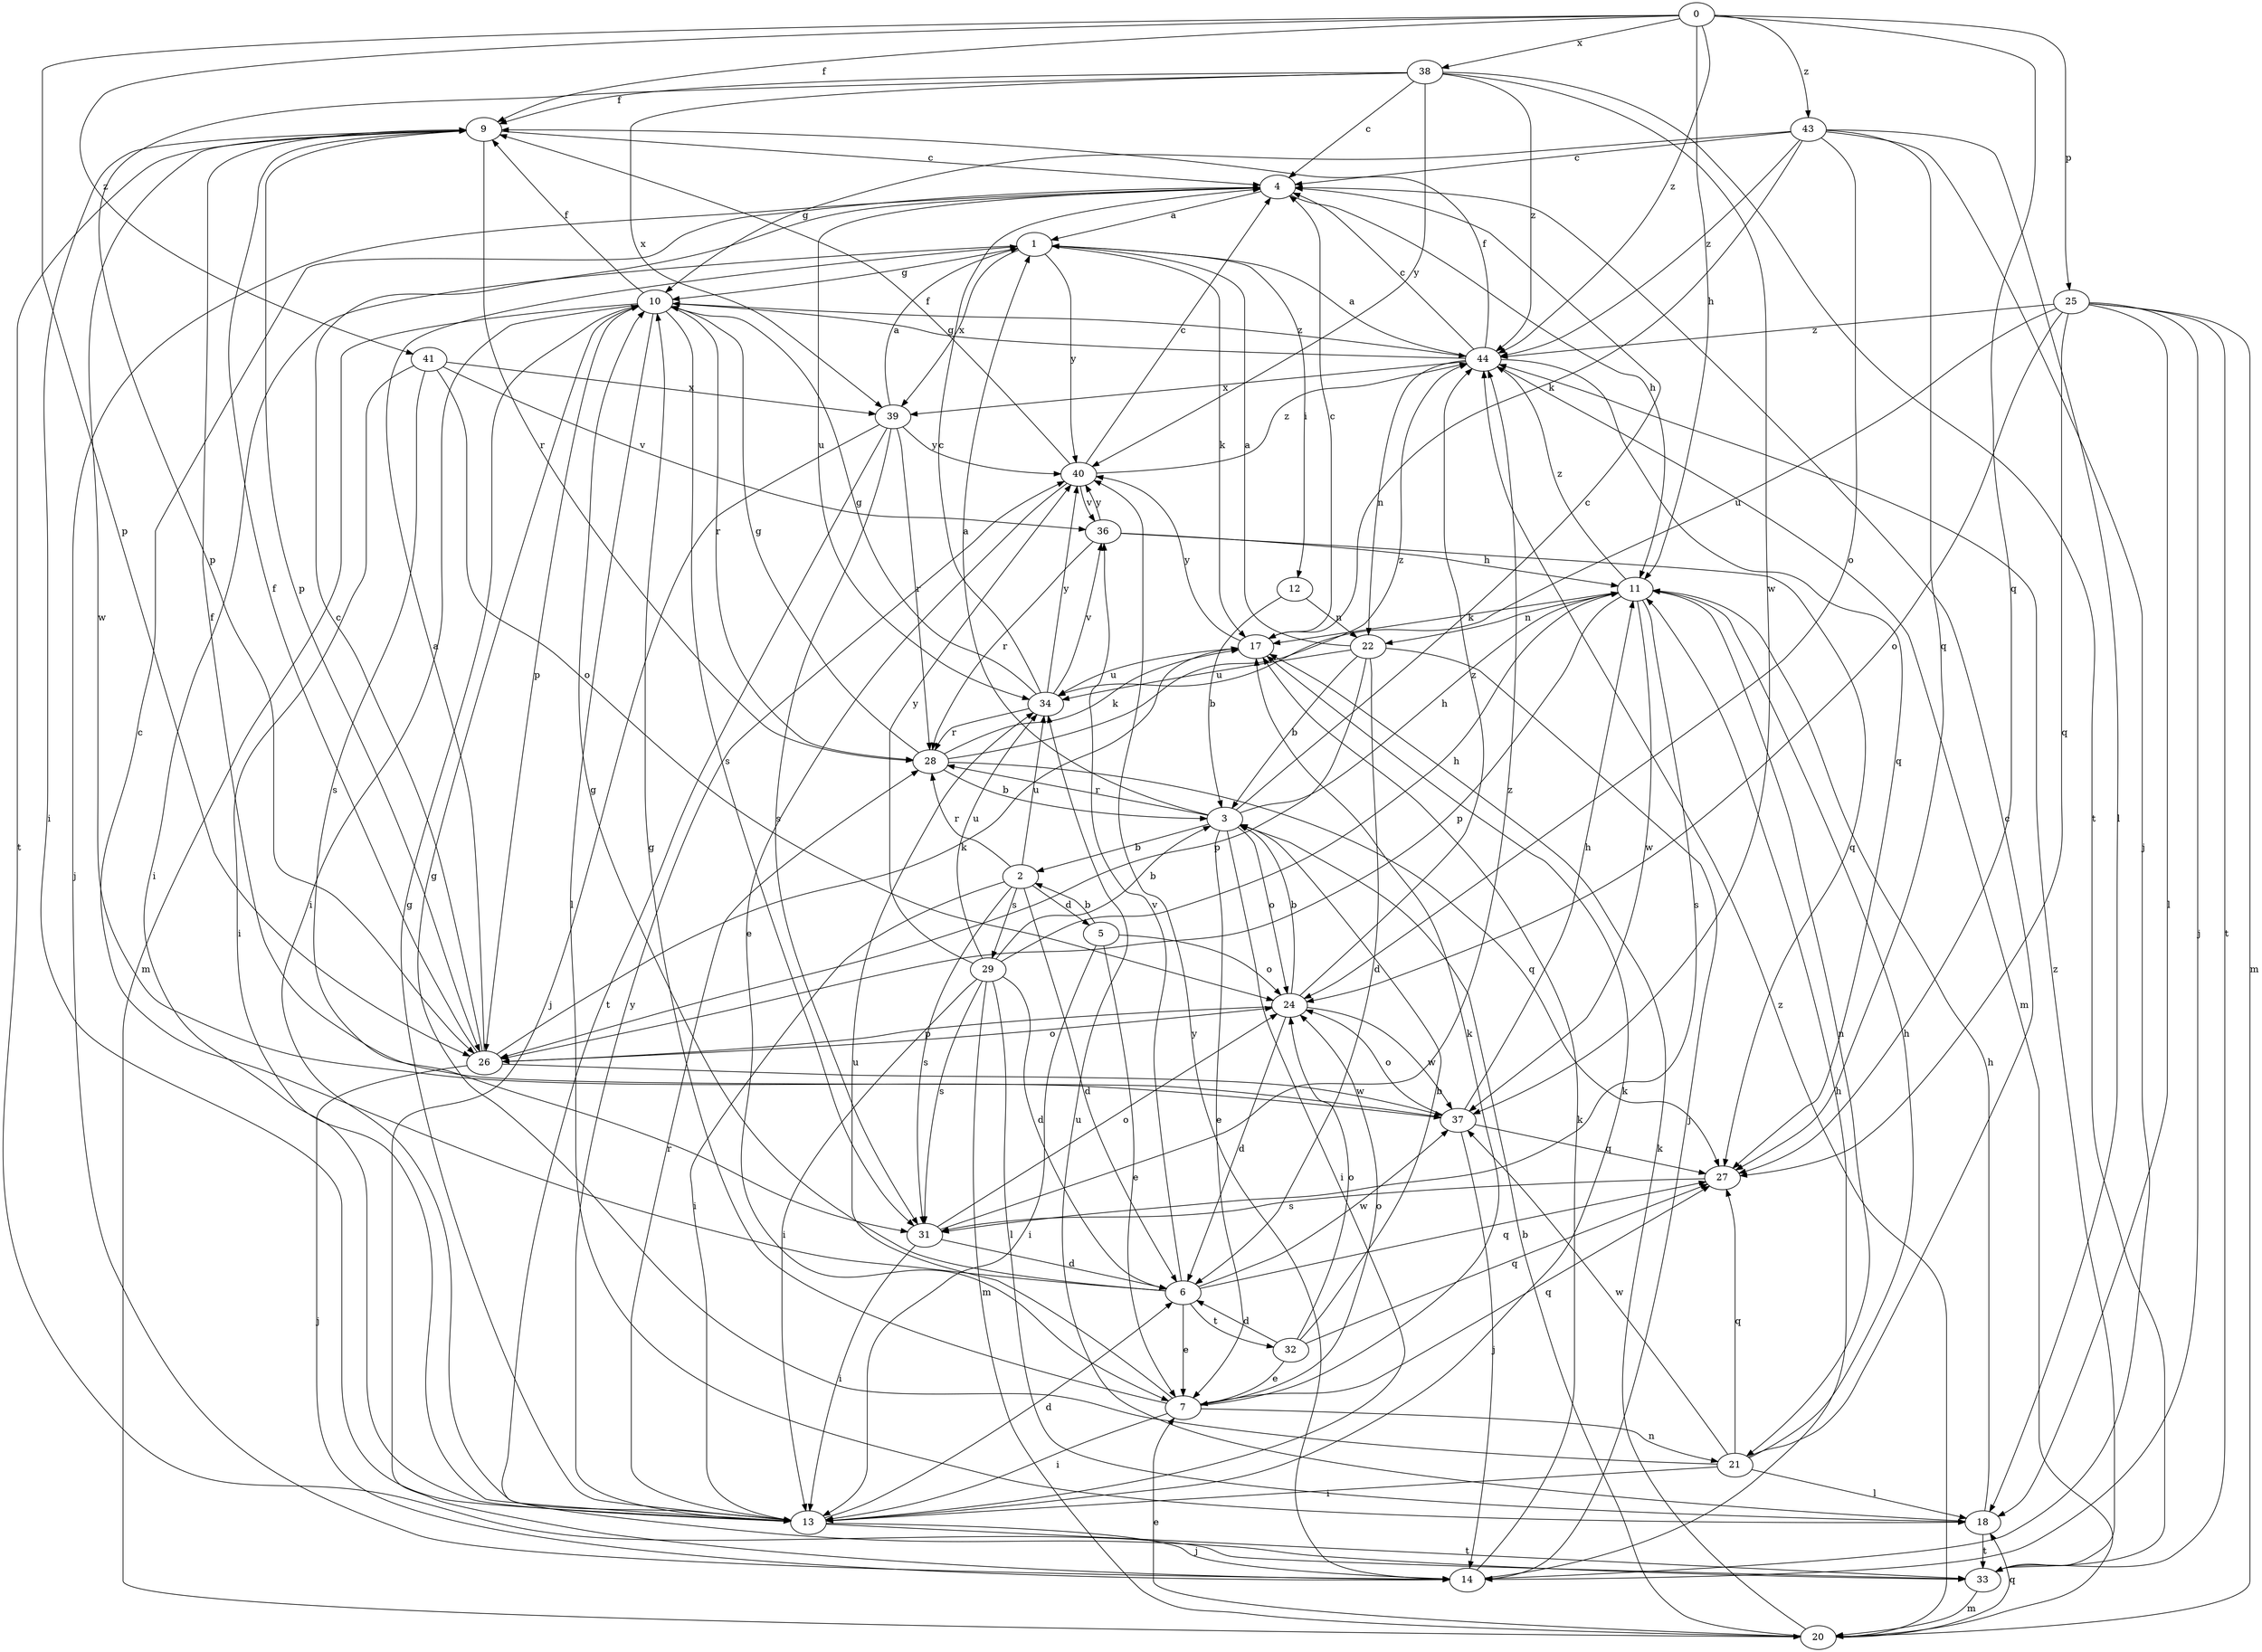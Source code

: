strict digraph  {
0;
1;
2;
3;
4;
5;
6;
7;
9;
10;
11;
12;
13;
14;
17;
18;
20;
21;
22;
24;
25;
26;
27;
28;
29;
31;
32;
33;
34;
36;
37;
38;
39;
40;
41;
43;
44;
0 -> 9  [label=f];
0 -> 11  [label=h];
0 -> 25  [label=p];
0 -> 26  [label=p];
0 -> 27  [label=q];
0 -> 38  [label=x];
0 -> 41  [label=z];
0 -> 43  [label=z];
0 -> 44  [label=z];
1 -> 10  [label=g];
1 -> 12  [label=i];
1 -> 13  [label=i];
1 -> 17  [label=k];
1 -> 39  [label=x];
1 -> 40  [label=y];
2 -> 5  [label=d];
2 -> 6  [label=d];
2 -> 13  [label=i];
2 -> 28  [label=r];
2 -> 29  [label=s];
2 -> 31  [label=s];
2 -> 34  [label=u];
3 -> 1  [label=a];
3 -> 2  [label=b];
3 -> 4  [label=c];
3 -> 7  [label=e];
3 -> 11  [label=h];
3 -> 13  [label=i];
3 -> 24  [label=o];
3 -> 28  [label=r];
4 -> 1  [label=a];
4 -> 11  [label=h];
4 -> 14  [label=j];
4 -> 34  [label=u];
5 -> 2  [label=b];
5 -> 7  [label=e];
5 -> 13  [label=i];
5 -> 24  [label=o];
6 -> 4  [label=c];
6 -> 7  [label=e];
6 -> 10  [label=g];
6 -> 27  [label=q];
6 -> 32  [label=t];
6 -> 36  [label=v];
6 -> 37  [label=w];
7 -> 10  [label=g];
7 -> 13  [label=i];
7 -> 17  [label=k];
7 -> 21  [label=n];
7 -> 24  [label=o];
7 -> 27  [label=q];
7 -> 34  [label=u];
9 -> 4  [label=c];
9 -> 13  [label=i];
9 -> 26  [label=p];
9 -> 28  [label=r];
9 -> 33  [label=t];
9 -> 37  [label=w];
10 -> 9  [label=f];
10 -> 13  [label=i];
10 -> 18  [label=l];
10 -> 20  [label=m];
10 -> 26  [label=p];
10 -> 28  [label=r];
10 -> 31  [label=s];
10 -> 44  [label=z];
11 -> 17  [label=k];
11 -> 21  [label=n];
11 -> 22  [label=n];
11 -> 26  [label=p];
11 -> 31  [label=s];
11 -> 37  [label=w];
11 -> 44  [label=z];
12 -> 3  [label=b];
12 -> 22  [label=n];
13 -> 6  [label=d];
13 -> 10  [label=g];
13 -> 14  [label=j];
13 -> 17  [label=k];
13 -> 28  [label=r];
13 -> 33  [label=t];
13 -> 40  [label=y];
14 -> 11  [label=h];
14 -> 17  [label=k];
14 -> 40  [label=y];
17 -> 4  [label=c];
17 -> 34  [label=u];
17 -> 40  [label=y];
18 -> 11  [label=h];
18 -> 33  [label=t];
18 -> 34  [label=u];
20 -> 3  [label=b];
20 -> 7  [label=e];
20 -> 17  [label=k];
20 -> 44  [label=z];
20 -> 18  [label=q];
21 -> 4  [label=c];
21 -> 10  [label=g];
21 -> 11  [label=h];
21 -> 13  [label=i];
21 -> 18  [label=l];
21 -> 27  [label=q];
21 -> 37  [label=w];
22 -> 1  [label=a];
22 -> 3  [label=b];
22 -> 6  [label=d];
22 -> 14  [label=j];
22 -> 26  [label=p];
22 -> 34  [label=u];
24 -> 3  [label=b];
24 -> 6  [label=d];
24 -> 26  [label=p];
24 -> 37  [label=w];
24 -> 44  [label=z];
25 -> 14  [label=j];
25 -> 18  [label=l];
25 -> 20  [label=m];
25 -> 24  [label=o];
25 -> 27  [label=q];
25 -> 33  [label=t];
25 -> 34  [label=u];
25 -> 44  [label=z];
26 -> 1  [label=a];
26 -> 4  [label=c];
26 -> 9  [label=f];
26 -> 14  [label=j];
26 -> 17  [label=k];
26 -> 24  [label=o];
26 -> 37  [label=w];
27 -> 31  [label=s];
28 -> 3  [label=b];
28 -> 10  [label=g];
28 -> 17  [label=k];
28 -> 27  [label=q];
28 -> 44  [label=z];
29 -> 3  [label=b];
29 -> 6  [label=d];
29 -> 11  [label=h];
29 -> 13  [label=i];
29 -> 18  [label=l];
29 -> 20  [label=m];
29 -> 31  [label=s];
29 -> 34  [label=u];
29 -> 40  [label=y];
31 -> 6  [label=d];
31 -> 13  [label=i];
31 -> 24  [label=o];
31 -> 44  [label=z];
32 -> 3  [label=b];
32 -> 6  [label=d];
32 -> 7  [label=e];
32 -> 24  [label=o];
32 -> 27  [label=q];
33 -> 20  [label=m];
33 -> 44  [label=z];
34 -> 4  [label=c];
34 -> 10  [label=g];
34 -> 28  [label=r];
34 -> 36  [label=v];
34 -> 40  [label=y];
36 -> 11  [label=h];
36 -> 27  [label=q];
36 -> 28  [label=r];
36 -> 40  [label=y];
37 -> 9  [label=f];
37 -> 11  [label=h];
37 -> 14  [label=j];
37 -> 24  [label=o];
37 -> 27  [label=q];
38 -> 4  [label=c];
38 -> 9  [label=f];
38 -> 26  [label=p];
38 -> 33  [label=t];
38 -> 37  [label=w];
38 -> 39  [label=x];
38 -> 40  [label=y];
38 -> 44  [label=z];
39 -> 1  [label=a];
39 -> 14  [label=j];
39 -> 28  [label=r];
39 -> 31  [label=s];
39 -> 33  [label=t];
39 -> 40  [label=y];
40 -> 4  [label=c];
40 -> 7  [label=e];
40 -> 9  [label=f];
40 -> 36  [label=v];
40 -> 44  [label=z];
41 -> 13  [label=i];
41 -> 24  [label=o];
41 -> 31  [label=s];
41 -> 36  [label=v];
41 -> 39  [label=x];
43 -> 4  [label=c];
43 -> 10  [label=g];
43 -> 14  [label=j];
43 -> 17  [label=k];
43 -> 18  [label=l];
43 -> 24  [label=o];
43 -> 27  [label=q];
43 -> 44  [label=z];
44 -> 1  [label=a];
44 -> 4  [label=c];
44 -> 9  [label=f];
44 -> 10  [label=g];
44 -> 20  [label=m];
44 -> 22  [label=n];
44 -> 27  [label=q];
44 -> 39  [label=x];
}
